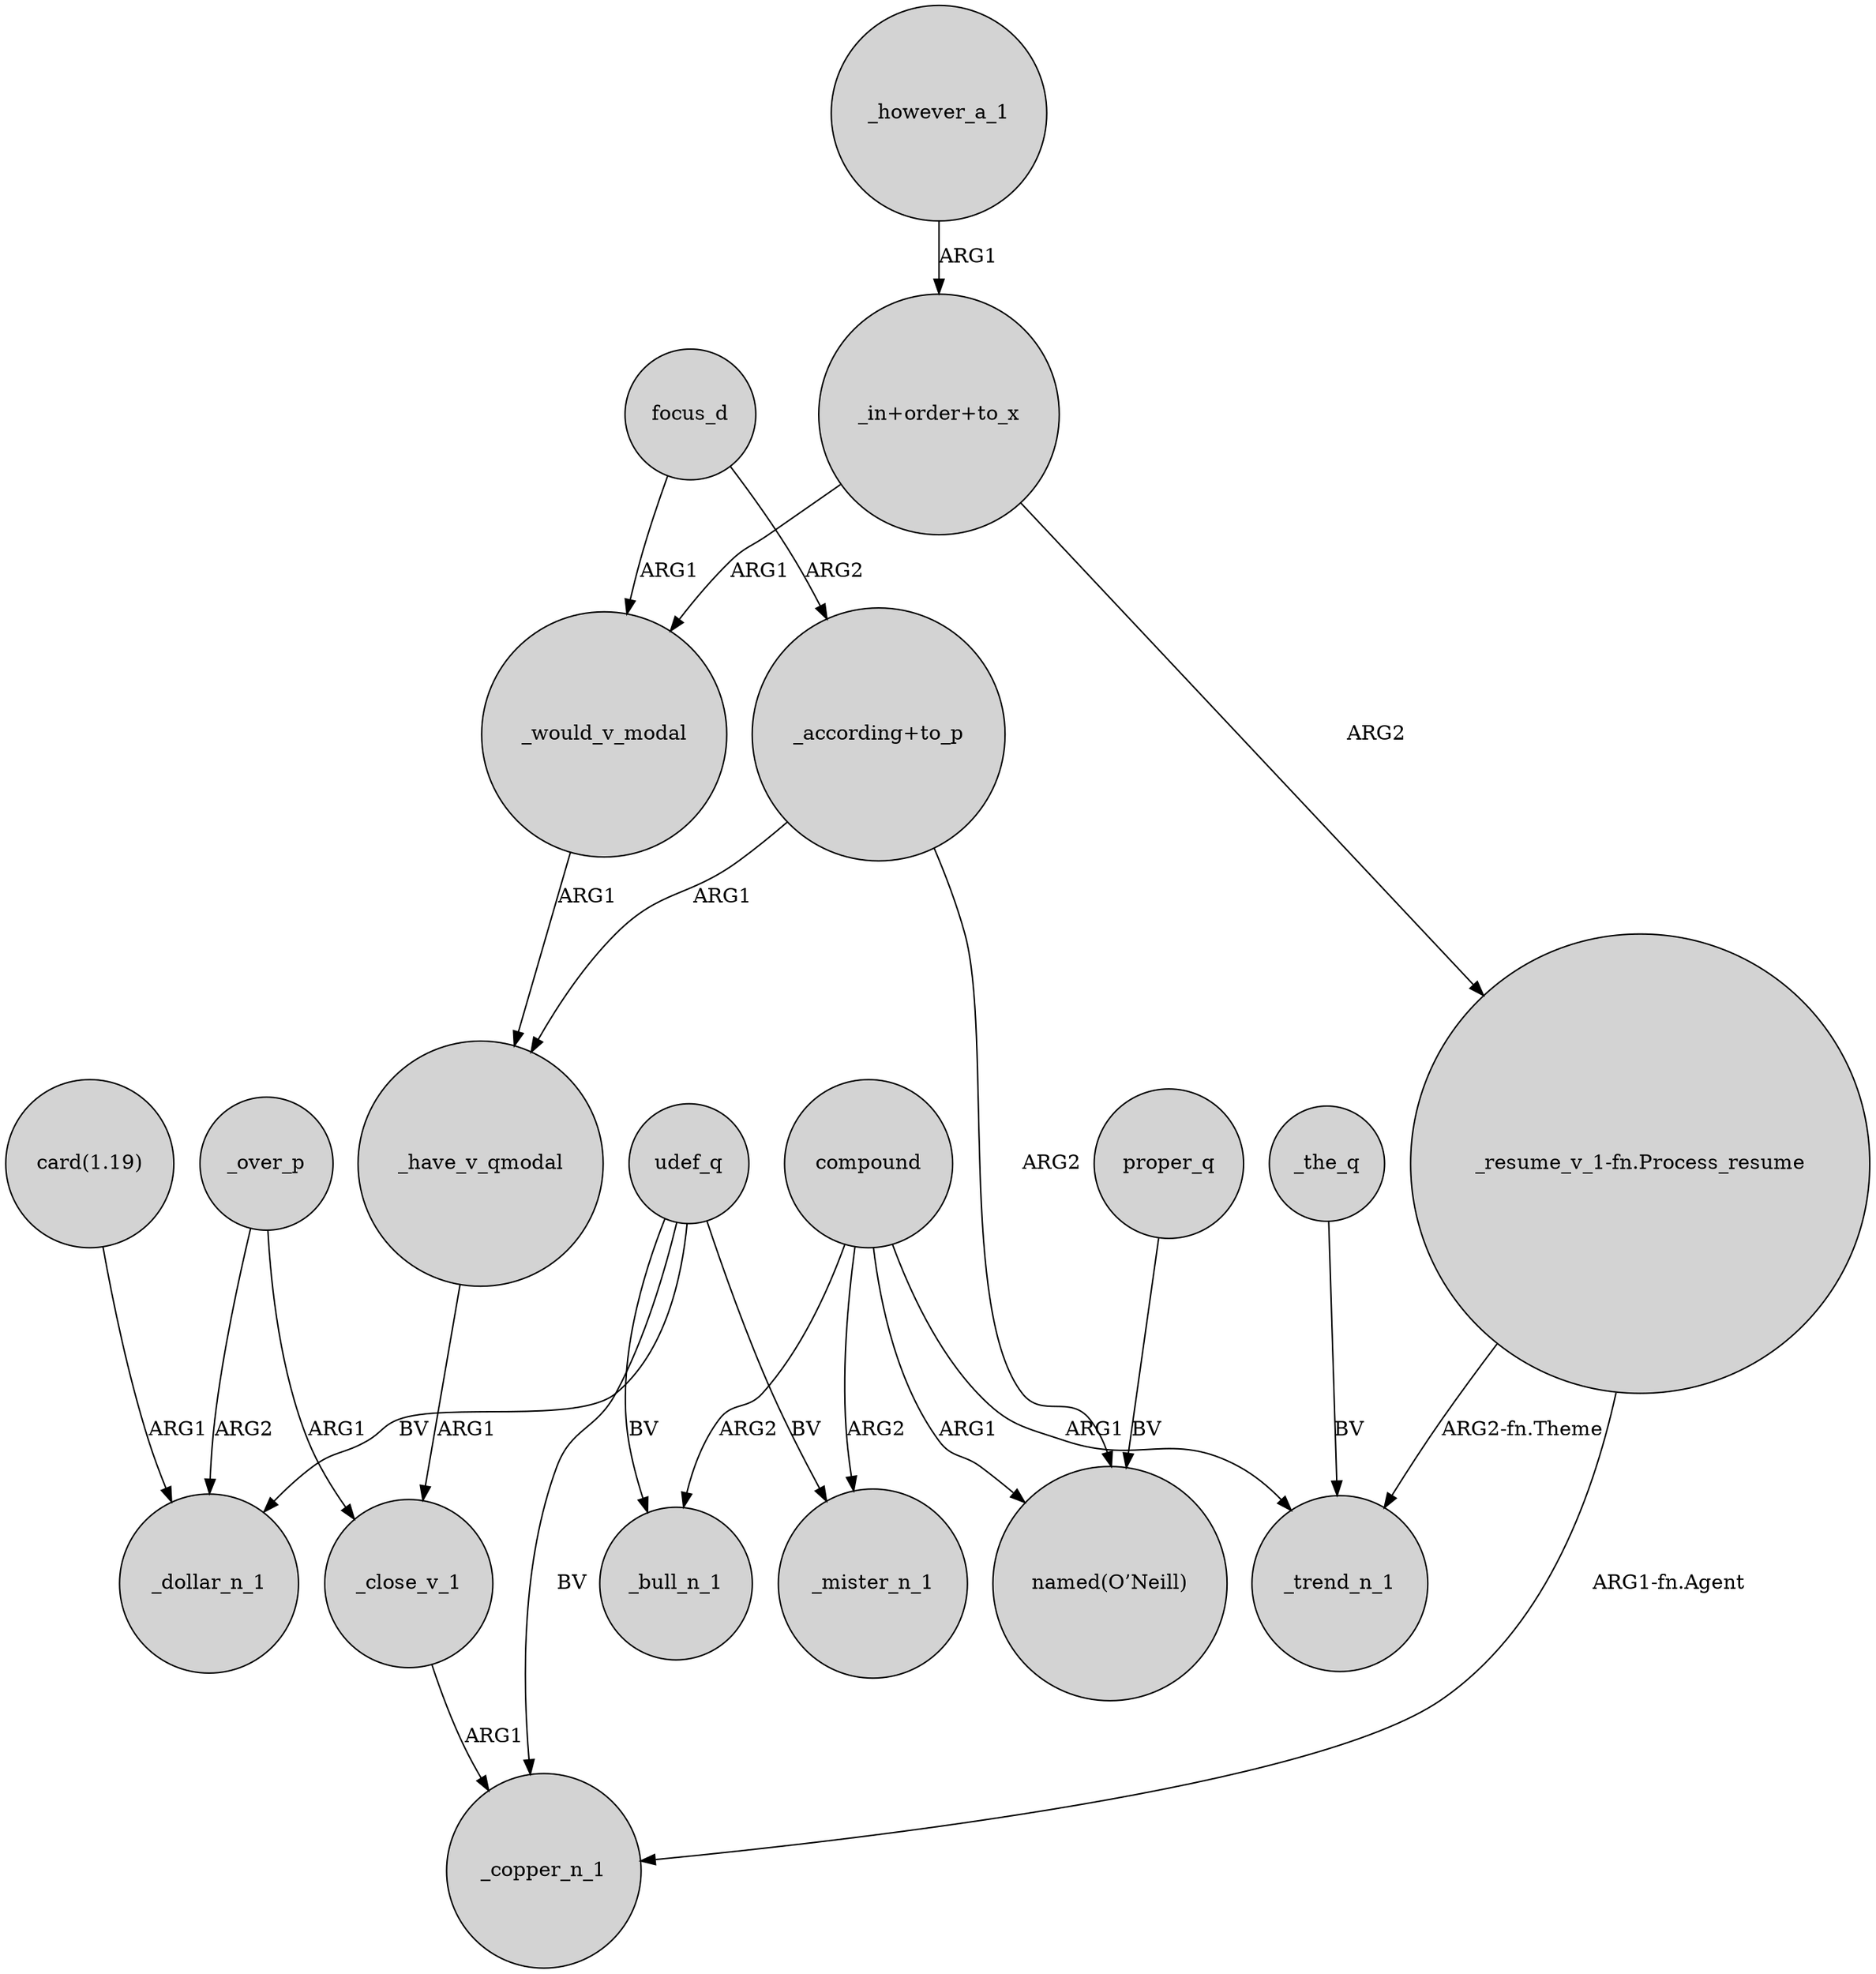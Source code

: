 digraph {
	node [shape=circle style=filled]
	_however_a_1 -> "_in+order+to_x" [label=ARG1]
	udef_q -> _copper_n_1 [label=BV]
	_over_p -> _close_v_1 [label=ARG1]
	_close_v_1 -> _copper_n_1 [label=ARG1]
	compound -> _mister_n_1 [label=ARG2]
	udef_q -> _mister_n_1 [label=BV]
	"_resume_v_1-fn.Process_resume" -> _copper_n_1 [label="ARG1-fn.Agent"]
	"_resume_v_1-fn.Process_resume" -> _trend_n_1 [label="ARG2-fn.Theme"]
	udef_q -> _bull_n_1 [label=BV]
	proper_q -> "named(O’Neill)" [label=BV]
	compound -> _trend_n_1 [label=ARG1]
	compound -> "named(O’Neill)" [label=ARG1]
	_the_q -> _trend_n_1 [label=BV]
	compound -> _bull_n_1 [label=ARG2]
	"card(1.19)" -> _dollar_n_1 [label=ARG1]
	"_according+to_p" -> _have_v_qmodal [label=ARG1]
	focus_d -> "_according+to_p" [label=ARG2]
	_have_v_qmodal -> _close_v_1 [label=ARG1]
	"_in+order+to_x" -> "_resume_v_1-fn.Process_resume" [label=ARG2]
	_over_p -> _dollar_n_1 [label=ARG2]
	"_in+order+to_x" -> _would_v_modal [label=ARG1]
	"_according+to_p" -> "named(O’Neill)" [label=ARG2]
	udef_q -> _dollar_n_1 [label=BV]
	focus_d -> _would_v_modal [label=ARG1]
	_would_v_modal -> _have_v_qmodal [label=ARG1]
}
